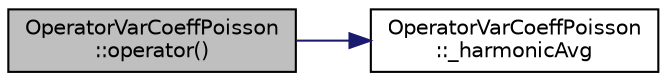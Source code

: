 digraph "OperatorVarCoeffPoisson::operator()"
{
  edge [fontname="Helvetica",fontsize="10",labelfontname="Helvetica",labelfontsize="10"];
  node [fontname="Helvetica",fontsize="10",shape=record];
  rankdir="LR";
  Node1 [label="OperatorVarCoeffPoisson\l::operator()",height=0.2,width=0.4,color="black", fillcolor="grey75", style="filled", fontcolor="black"];
  Node1 -> Node2 [color="midnightblue",fontsize="10",style="solid",fontname="Helvetica"];
  Node2 [label="OperatorVarCoeffPoisson\l::_harmonicAvg",height=0.2,width=0.4,color="black", fillcolor="white", style="filled",URL="$struct_operator_var_coeff_poisson.html#ad8db19c493993f68b4b9c77e8da65b39"];
}
